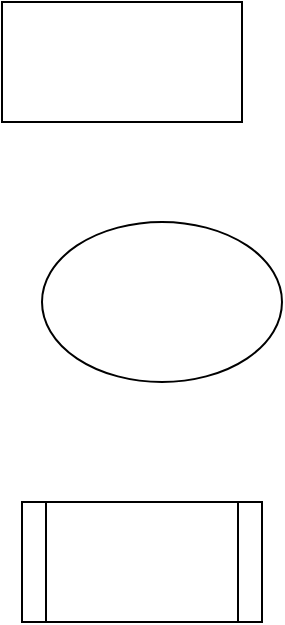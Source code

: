 <mxfile version="10.7.5" type="github"><diagram id="E8TSYlHKXRaN_XzLgDSD" name="ç¬¬ 1 é¡µ"><mxGraphModel dx="840" dy="403" grid="1" gridSize="10" guides="1" tooltips="1" connect="1" arrows="1" fold="1" page="1" pageScale="1" pageWidth="827" pageHeight="1169" math="0" shadow="0"><root><mxCell id="0"/><mxCell id="1" parent="0"/><mxCell id="tujnucpvT8GO4FqqbKWN-1" value="" style="rounded=0;whiteSpace=wrap;html=1;" parent="1" vertex="1"><mxGeometry x="240" y="130" width="120" height="60" as="geometry"/></mxCell><mxCell id="0CWgp4gTfshrDoNvhzAt-1" value="" style="ellipse;whiteSpace=wrap;html=1;" vertex="1" parent="1"><mxGeometry x="260" y="240" width="120" height="80" as="geometry"/></mxCell><mxCell id="0CWgp4gTfshrDoNvhzAt-2" value="" style="shape=process;whiteSpace=wrap;html=1;backgroundOutline=1;" vertex="1" parent="1"><mxGeometry x="250" y="380" width="120" height="60" as="geometry"/></mxCell></root></mxGraphModel></diagram></mxfile>